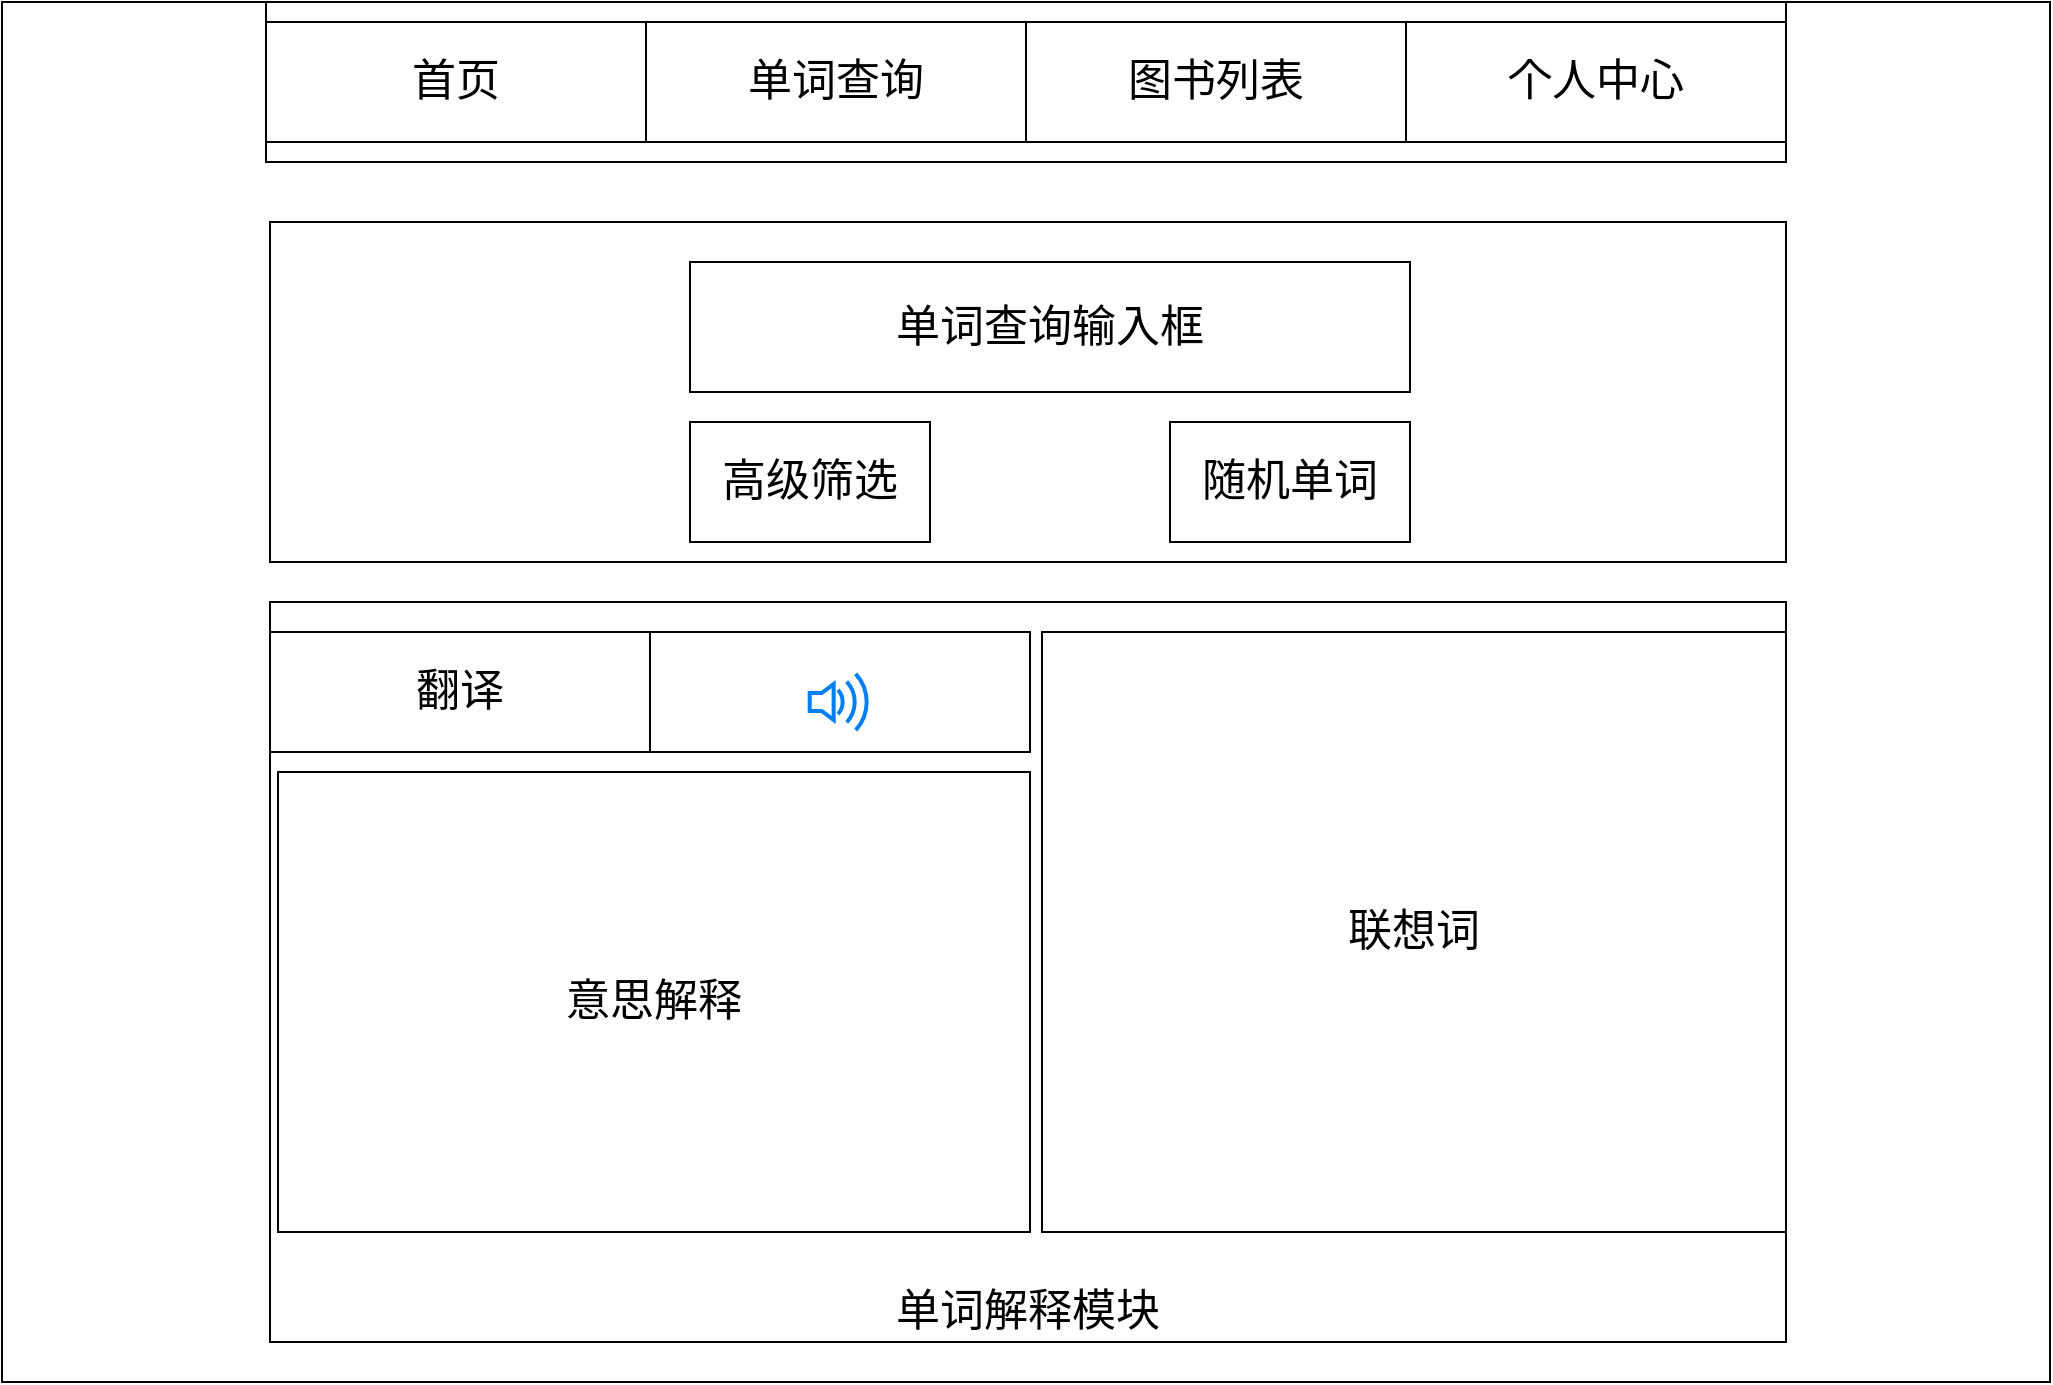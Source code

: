 <mxfile version="14.1.8" type="device"><diagram id="Hp4pKA-VwkfX-tGnsHBg" name="第 1 页"><mxGraphModel dx="1188" dy="707" grid="1" gridSize="10" guides="1" tooltips="1" connect="1" arrows="1" fold="1" page="1" pageScale="1" pageWidth="1600" pageHeight="900" math="0" shadow="0"><root><mxCell id="0"/><mxCell id="1" parent="0"/><mxCell id="PJKu7SnH6-bMAjDMQcyj-1" value="" style="rounded=0;whiteSpace=wrap;html=1;" vertex="1" parent="1"><mxGeometry width="1024" height="690" as="geometry"/></mxCell><mxCell id="PJKu7SnH6-bMAjDMQcyj-2" value="" style="rounded=0;whiteSpace=wrap;html=1;" vertex="1" parent="1"><mxGeometry x="132" width="760" height="80" as="geometry"/></mxCell><mxCell id="PJKu7SnH6-bMAjDMQcyj-3" value="&lt;font style=&quot;font-size: 22px&quot;&gt;首页&lt;/font&gt;" style="rounded=0;whiteSpace=wrap;html=1;" vertex="1" parent="1"><mxGeometry x="132" y="10" width="190" height="60" as="geometry"/></mxCell><mxCell id="PJKu7SnH6-bMAjDMQcyj-4" value="&lt;font style=&quot;font-size: 22px&quot;&gt;单词查询&lt;/font&gt;" style="rounded=0;whiteSpace=wrap;html=1;" vertex="1" parent="1"><mxGeometry x="322" y="10" width="190" height="60" as="geometry"/></mxCell><mxCell id="PJKu7SnH6-bMAjDMQcyj-5" value="&lt;font style=&quot;font-size: 22px&quot;&gt;图书列表&lt;/font&gt;" style="rounded=0;whiteSpace=wrap;html=1;" vertex="1" parent="1"><mxGeometry x="512" y="10" width="190" height="60" as="geometry"/></mxCell><mxCell id="PJKu7SnH6-bMAjDMQcyj-6" value="&lt;font style=&quot;font-size: 22px&quot;&gt;个人中心&lt;/font&gt;" style="rounded=0;whiteSpace=wrap;html=1;" vertex="1" parent="1"><mxGeometry x="702" y="10" width="190" height="60" as="geometry"/></mxCell><mxCell id="PJKu7SnH6-bMAjDMQcyj-10" value="" style="rounded=0;whiteSpace=wrap;html=1;" vertex="1" parent="1"><mxGeometry x="134" y="110" width="758" height="170" as="geometry"/></mxCell><mxCell id="PJKu7SnH6-bMAjDMQcyj-11" value="&lt;font style=&quot;font-size: 22px&quot;&gt;单词查询输入框&lt;/font&gt;" style="rounded=0;whiteSpace=wrap;html=1;" vertex="1" parent="1"><mxGeometry x="344" y="130" width="360" height="65" as="geometry"/></mxCell><mxCell id="PJKu7SnH6-bMAjDMQcyj-12" value="&lt;font style=&quot;font-size: 22px&quot;&gt;高级筛选&lt;/font&gt;" style="rounded=0;whiteSpace=wrap;html=1;" vertex="1" parent="1"><mxGeometry x="344" y="210" width="120" height="60" as="geometry"/></mxCell><mxCell id="PJKu7SnH6-bMAjDMQcyj-15" value="&lt;font style=&quot;font-size: 22px&quot;&gt;随机单词&lt;/font&gt;" style="rounded=0;whiteSpace=wrap;html=1;" vertex="1" parent="1"><mxGeometry x="584" y="210" width="120" height="60" as="geometry"/></mxCell><mxCell id="PJKu7SnH6-bMAjDMQcyj-17" value="&lt;span style=&quot;font-size: 22px&quot;&gt;单词解释模块&lt;/span&gt;" style="rounded=0;whiteSpace=wrap;html=1;verticalAlign=bottom;" vertex="1" parent="1"><mxGeometry x="134" y="300" width="758" height="370" as="geometry"/></mxCell><mxCell id="PJKu7SnH6-bMAjDMQcyj-22" value="&lt;font style=&quot;font-size: 22px&quot;&gt;联想词&lt;/font&gt;" style="rounded=0;whiteSpace=wrap;html=1;" vertex="1" parent="1"><mxGeometry x="520" y="315" width="372" height="300" as="geometry"/></mxCell><mxCell id="PJKu7SnH6-bMAjDMQcyj-24" value="&lt;font style=&quot;font-size: 22px&quot;&gt;意思解释&lt;/font&gt;" style="rounded=0;whiteSpace=wrap;html=1;" vertex="1" parent="1"><mxGeometry x="138" y="385" width="376" height="230" as="geometry"/></mxCell><mxCell id="PJKu7SnH6-bMAjDMQcyj-27" value="&lt;font style=&quot;font-size: 22px&quot;&gt;翻译&lt;/font&gt;" style="rounded=0;whiteSpace=wrap;html=1;" vertex="1" parent="1"><mxGeometry x="134" y="315" width="190" height="60" as="geometry"/></mxCell><mxCell id="PJKu7SnH6-bMAjDMQcyj-28" value="" style="rounded=0;whiteSpace=wrap;html=1;" vertex="1" parent="1"><mxGeometry x="324" y="315" width="190" height="60" as="geometry"/></mxCell><mxCell id="PJKu7SnH6-bMAjDMQcyj-23" value="" style="html=1;verticalLabelPosition=bottom;align=center;labelBackgroundColor=#ffffff;verticalAlign=top;strokeWidth=2;strokeColor=#0080F0;shadow=0;dashed=0;shape=mxgraph.ios7.icons.volume_2;pointerEvents=1" vertex="1" parent="1"><mxGeometry x="403.85" y="335.9" width="30.3" height="28.2" as="geometry"/></mxCell></root></mxGraphModel></diagram></mxfile>